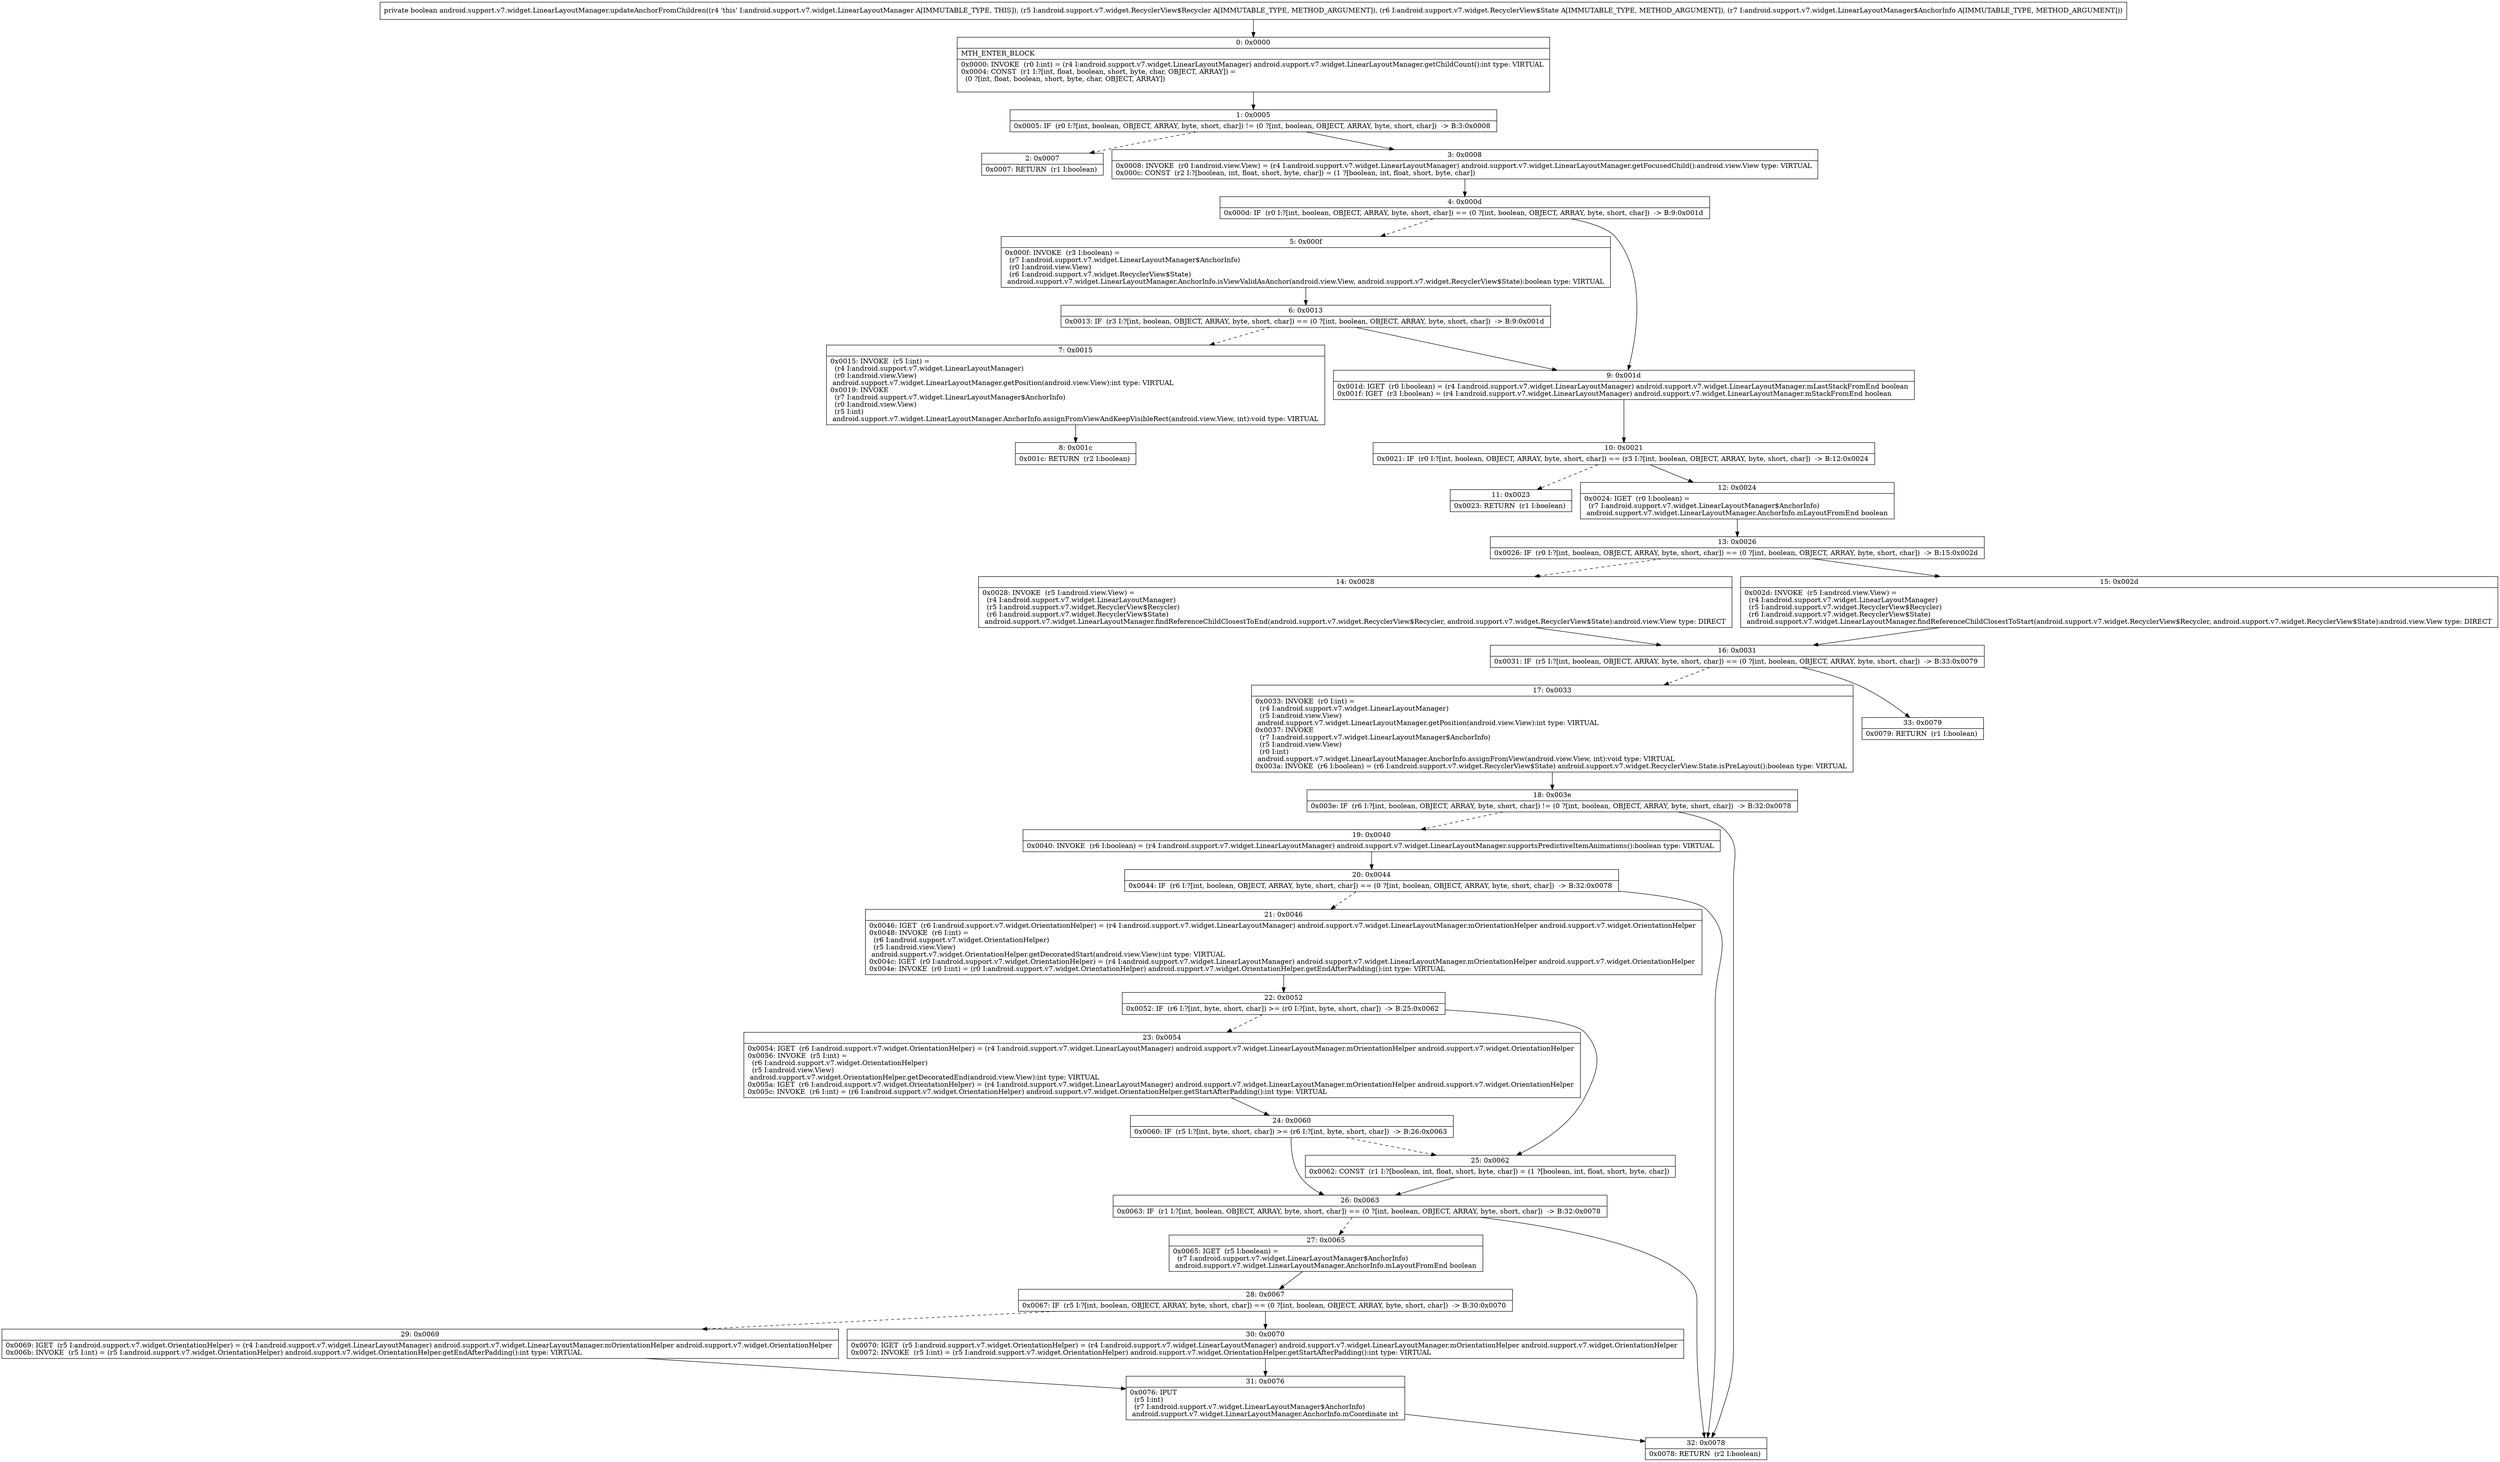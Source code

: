 digraph "CFG forandroid.support.v7.widget.LinearLayoutManager.updateAnchorFromChildren(Landroid\/support\/v7\/widget\/RecyclerView$Recycler;Landroid\/support\/v7\/widget\/RecyclerView$State;Landroid\/support\/v7\/widget\/LinearLayoutManager$AnchorInfo;)Z" {
Node_0 [shape=record,label="{0\:\ 0x0000|MTH_ENTER_BLOCK\l|0x0000: INVOKE  (r0 I:int) = (r4 I:android.support.v7.widget.LinearLayoutManager) android.support.v7.widget.LinearLayoutManager.getChildCount():int type: VIRTUAL \l0x0004: CONST  (r1 I:?[int, float, boolean, short, byte, char, OBJECT, ARRAY]) = \l  (0 ?[int, float, boolean, short, byte, char, OBJECT, ARRAY])\l \l}"];
Node_1 [shape=record,label="{1\:\ 0x0005|0x0005: IF  (r0 I:?[int, boolean, OBJECT, ARRAY, byte, short, char]) != (0 ?[int, boolean, OBJECT, ARRAY, byte, short, char])  \-\> B:3:0x0008 \l}"];
Node_2 [shape=record,label="{2\:\ 0x0007|0x0007: RETURN  (r1 I:boolean) \l}"];
Node_3 [shape=record,label="{3\:\ 0x0008|0x0008: INVOKE  (r0 I:android.view.View) = (r4 I:android.support.v7.widget.LinearLayoutManager) android.support.v7.widget.LinearLayoutManager.getFocusedChild():android.view.View type: VIRTUAL \l0x000c: CONST  (r2 I:?[boolean, int, float, short, byte, char]) = (1 ?[boolean, int, float, short, byte, char]) \l}"];
Node_4 [shape=record,label="{4\:\ 0x000d|0x000d: IF  (r0 I:?[int, boolean, OBJECT, ARRAY, byte, short, char]) == (0 ?[int, boolean, OBJECT, ARRAY, byte, short, char])  \-\> B:9:0x001d \l}"];
Node_5 [shape=record,label="{5\:\ 0x000f|0x000f: INVOKE  (r3 I:boolean) = \l  (r7 I:android.support.v7.widget.LinearLayoutManager$AnchorInfo)\l  (r0 I:android.view.View)\l  (r6 I:android.support.v7.widget.RecyclerView$State)\l android.support.v7.widget.LinearLayoutManager.AnchorInfo.isViewValidAsAnchor(android.view.View, android.support.v7.widget.RecyclerView$State):boolean type: VIRTUAL \l}"];
Node_6 [shape=record,label="{6\:\ 0x0013|0x0013: IF  (r3 I:?[int, boolean, OBJECT, ARRAY, byte, short, char]) == (0 ?[int, boolean, OBJECT, ARRAY, byte, short, char])  \-\> B:9:0x001d \l}"];
Node_7 [shape=record,label="{7\:\ 0x0015|0x0015: INVOKE  (r5 I:int) = \l  (r4 I:android.support.v7.widget.LinearLayoutManager)\l  (r0 I:android.view.View)\l android.support.v7.widget.LinearLayoutManager.getPosition(android.view.View):int type: VIRTUAL \l0x0019: INVOKE  \l  (r7 I:android.support.v7.widget.LinearLayoutManager$AnchorInfo)\l  (r0 I:android.view.View)\l  (r5 I:int)\l android.support.v7.widget.LinearLayoutManager.AnchorInfo.assignFromViewAndKeepVisibleRect(android.view.View, int):void type: VIRTUAL \l}"];
Node_8 [shape=record,label="{8\:\ 0x001c|0x001c: RETURN  (r2 I:boolean) \l}"];
Node_9 [shape=record,label="{9\:\ 0x001d|0x001d: IGET  (r0 I:boolean) = (r4 I:android.support.v7.widget.LinearLayoutManager) android.support.v7.widget.LinearLayoutManager.mLastStackFromEnd boolean \l0x001f: IGET  (r3 I:boolean) = (r4 I:android.support.v7.widget.LinearLayoutManager) android.support.v7.widget.LinearLayoutManager.mStackFromEnd boolean \l}"];
Node_10 [shape=record,label="{10\:\ 0x0021|0x0021: IF  (r0 I:?[int, boolean, OBJECT, ARRAY, byte, short, char]) == (r3 I:?[int, boolean, OBJECT, ARRAY, byte, short, char])  \-\> B:12:0x0024 \l}"];
Node_11 [shape=record,label="{11\:\ 0x0023|0x0023: RETURN  (r1 I:boolean) \l}"];
Node_12 [shape=record,label="{12\:\ 0x0024|0x0024: IGET  (r0 I:boolean) = \l  (r7 I:android.support.v7.widget.LinearLayoutManager$AnchorInfo)\l android.support.v7.widget.LinearLayoutManager.AnchorInfo.mLayoutFromEnd boolean \l}"];
Node_13 [shape=record,label="{13\:\ 0x0026|0x0026: IF  (r0 I:?[int, boolean, OBJECT, ARRAY, byte, short, char]) == (0 ?[int, boolean, OBJECT, ARRAY, byte, short, char])  \-\> B:15:0x002d \l}"];
Node_14 [shape=record,label="{14\:\ 0x0028|0x0028: INVOKE  (r5 I:android.view.View) = \l  (r4 I:android.support.v7.widget.LinearLayoutManager)\l  (r5 I:android.support.v7.widget.RecyclerView$Recycler)\l  (r6 I:android.support.v7.widget.RecyclerView$State)\l android.support.v7.widget.LinearLayoutManager.findReferenceChildClosestToEnd(android.support.v7.widget.RecyclerView$Recycler, android.support.v7.widget.RecyclerView$State):android.view.View type: DIRECT \l}"];
Node_15 [shape=record,label="{15\:\ 0x002d|0x002d: INVOKE  (r5 I:android.view.View) = \l  (r4 I:android.support.v7.widget.LinearLayoutManager)\l  (r5 I:android.support.v7.widget.RecyclerView$Recycler)\l  (r6 I:android.support.v7.widget.RecyclerView$State)\l android.support.v7.widget.LinearLayoutManager.findReferenceChildClosestToStart(android.support.v7.widget.RecyclerView$Recycler, android.support.v7.widget.RecyclerView$State):android.view.View type: DIRECT \l}"];
Node_16 [shape=record,label="{16\:\ 0x0031|0x0031: IF  (r5 I:?[int, boolean, OBJECT, ARRAY, byte, short, char]) == (0 ?[int, boolean, OBJECT, ARRAY, byte, short, char])  \-\> B:33:0x0079 \l}"];
Node_17 [shape=record,label="{17\:\ 0x0033|0x0033: INVOKE  (r0 I:int) = \l  (r4 I:android.support.v7.widget.LinearLayoutManager)\l  (r5 I:android.view.View)\l android.support.v7.widget.LinearLayoutManager.getPosition(android.view.View):int type: VIRTUAL \l0x0037: INVOKE  \l  (r7 I:android.support.v7.widget.LinearLayoutManager$AnchorInfo)\l  (r5 I:android.view.View)\l  (r0 I:int)\l android.support.v7.widget.LinearLayoutManager.AnchorInfo.assignFromView(android.view.View, int):void type: VIRTUAL \l0x003a: INVOKE  (r6 I:boolean) = (r6 I:android.support.v7.widget.RecyclerView$State) android.support.v7.widget.RecyclerView.State.isPreLayout():boolean type: VIRTUAL \l}"];
Node_18 [shape=record,label="{18\:\ 0x003e|0x003e: IF  (r6 I:?[int, boolean, OBJECT, ARRAY, byte, short, char]) != (0 ?[int, boolean, OBJECT, ARRAY, byte, short, char])  \-\> B:32:0x0078 \l}"];
Node_19 [shape=record,label="{19\:\ 0x0040|0x0040: INVOKE  (r6 I:boolean) = (r4 I:android.support.v7.widget.LinearLayoutManager) android.support.v7.widget.LinearLayoutManager.supportsPredictiveItemAnimations():boolean type: VIRTUAL \l}"];
Node_20 [shape=record,label="{20\:\ 0x0044|0x0044: IF  (r6 I:?[int, boolean, OBJECT, ARRAY, byte, short, char]) == (0 ?[int, boolean, OBJECT, ARRAY, byte, short, char])  \-\> B:32:0x0078 \l}"];
Node_21 [shape=record,label="{21\:\ 0x0046|0x0046: IGET  (r6 I:android.support.v7.widget.OrientationHelper) = (r4 I:android.support.v7.widget.LinearLayoutManager) android.support.v7.widget.LinearLayoutManager.mOrientationHelper android.support.v7.widget.OrientationHelper \l0x0048: INVOKE  (r6 I:int) = \l  (r6 I:android.support.v7.widget.OrientationHelper)\l  (r5 I:android.view.View)\l android.support.v7.widget.OrientationHelper.getDecoratedStart(android.view.View):int type: VIRTUAL \l0x004c: IGET  (r0 I:android.support.v7.widget.OrientationHelper) = (r4 I:android.support.v7.widget.LinearLayoutManager) android.support.v7.widget.LinearLayoutManager.mOrientationHelper android.support.v7.widget.OrientationHelper \l0x004e: INVOKE  (r0 I:int) = (r0 I:android.support.v7.widget.OrientationHelper) android.support.v7.widget.OrientationHelper.getEndAfterPadding():int type: VIRTUAL \l}"];
Node_22 [shape=record,label="{22\:\ 0x0052|0x0052: IF  (r6 I:?[int, byte, short, char]) \>= (r0 I:?[int, byte, short, char])  \-\> B:25:0x0062 \l}"];
Node_23 [shape=record,label="{23\:\ 0x0054|0x0054: IGET  (r6 I:android.support.v7.widget.OrientationHelper) = (r4 I:android.support.v7.widget.LinearLayoutManager) android.support.v7.widget.LinearLayoutManager.mOrientationHelper android.support.v7.widget.OrientationHelper \l0x0056: INVOKE  (r5 I:int) = \l  (r6 I:android.support.v7.widget.OrientationHelper)\l  (r5 I:android.view.View)\l android.support.v7.widget.OrientationHelper.getDecoratedEnd(android.view.View):int type: VIRTUAL \l0x005a: IGET  (r6 I:android.support.v7.widget.OrientationHelper) = (r4 I:android.support.v7.widget.LinearLayoutManager) android.support.v7.widget.LinearLayoutManager.mOrientationHelper android.support.v7.widget.OrientationHelper \l0x005c: INVOKE  (r6 I:int) = (r6 I:android.support.v7.widget.OrientationHelper) android.support.v7.widget.OrientationHelper.getStartAfterPadding():int type: VIRTUAL \l}"];
Node_24 [shape=record,label="{24\:\ 0x0060|0x0060: IF  (r5 I:?[int, byte, short, char]) \>= (r6 I:?[int, byte, short, char])  \-\> B:26:0x0063 \l}"];
Node_25 [shape=record,label="{25\:\ 0x0062|0x0062: CONST  (r1 I:?[boolean, int, float, short, byte, char]) = (1 ?[boolean, int, float, short, byte, char]) \l}"];
Node_26 [shape=record,label="{26\:\ 0x0063|0x0063: IF  (r1 I:?[int, boolean, OBJECT, ARRAY, byte, short, char]) == (0 ?[int, boolean, OBJECT, ARRAY, byte, short, char])  \-\> B:32:0x0078 \l}"];
Node_27 [shape=record,label="{27\:\ 0x0065|0x0065: IGET  (r5 I:boolean) = \l  (r7 I:android.support.v7.widget.LinearLayoutManager$AnchorInfo)\l android.support.v7.widget.LinearLayoutManager.AnchorInfo.mLayoutFromEnd boolean \l}"];
Node_28 [shape=record,label="{28\:\ 0x0067|0x0067: IF  (r5 I:?[int, boolean, OBJECT, ARRAY, byte, short, char]) == (0 ?[int, boolean, OBJECT, ARRAY, byte, short, char])  \-\> B:30:0x0070 \l}"];
Node_29 [shape=record,label="{29\:\ 0x0069|0x0069: IGET  (r5 I:android.support.v7.widget.OrientationHelper) = (r4 I:android.support.v7.widget.LinearLayoutManager) android.support.v7.widget.LinearLayoutManager.mOrientationHelper android.support.v7.widget.OrientationHelper \l0x006b: INVOKE  (r5 I:int) = (r5 I:android.support.v7.widget.OrientationHelper) android.support.v7.widget.OrientationHelper.getEndAfterPadding():int type: VIRTUAL \l}"];
Node_30 [shape=record,label="{30\:\ 0x0070|0x0070: IGET  (r5 I:android.support.v7.widget.OrientationHelper) = (r4 I:android.support.v7.widget.LinearLayoutManager) android.support.v7.widget.LinearLayoutManager.mOrientationHelper android.support.v7.widget.OrientationHelper \l0x0072: INVOKE  (r5 I:int) = (r5 I:android.support.v7.widget.OrientationHelper) android.support.v7.widget.OrientationHelper.getStartAfterPadding():int type: VIRTUAL \l}"];
Node_31 [shape=record,label="{31\:\ 0x0076|0x0076: IPUT  \l  (r5 I:int)\l  (r7 I:android.support.v7.widget.LinearLayoutManager$AnchorInfo)\l android.support.v7.widget.LinearLayoutManager.AnchorInfo.mCoordinate int \l}"];
Node_32 [shape=record,label="{32\:\ 0x0078|0x0078: RETURN  (r2 I:boolean) \l}"];
Node_33 [shape=record,label="{33\:\ 0x0079|0x0079: RETURN  (r1 I:boolean) \l}"];
MethodNode[shape=record,label="{private boolean android.support.v7.widget.LinearLayoutManager.updateAnchorFromChildren((r4 'this' I:android.support.v7.widget.LinearLayoutManager A[IMMUTABLE_TYPE, THIS]), (r5 I:android.support.v7.widget.RecyclerView$Recycler A[IMMUTABLE_TYPE, METHOD_ARGUMENT]), (r6 I:android.support.v7.widget.RecyclerView$State A[IMMUTABLE_TYPE, METHOD_ARGUMENT]), (r7 I:android.support.v7.widget.LinearLayoutManager$AnchorInfo A[IMMUTABLE_TYPE, METHOD_ARGUMENT])) }"];
MethodNode -> Node_0;
Node_0 -> Node_1;
Node_1 -> Node_2[style=dashed];
Node_1 -> Node_3;
Node_3 -> Node_4;
Node_4 -> Node_5[style=dashed];
Node_4 -> Node_9;
Node_5 -> Node_6;
Node_6 -> Node_7[style=dashed];
Node_6 -> Node_9;
Node_7 -> Node_8;
Node_9 -> Node_10;
Node_10 -> Node_11[style=dashed];
Node_10 -> Node_12;
Node_12 -> Node_13;
Node_13 -> Node_14[style=dashed];
Node_13 -> Node_15;
Node_14 -> Node_16;
Node_15 -> Node_16;
Node_16 -> Node_17[style=dashed];
Node_16 -> Node_33;
Node_17 -> Node_18;
Node_18 -> Node_19[style=dashed];
Node_18 -> Node_32;
Node_19 -> Node_20;
Node_20 -> Node_21[style=dashed];
Node_20 -> Node_32;
Node_21 -> Node_22;
Node_22 -> Node_23[style=dashed];
Node_22 -> Node_25;
Node_23 -> Node_24;
Node_24 -> Node_25[style=dashed];
Node_24 -> Node_26;
Node_25 -> Node_26;
Node_26 -> Node_27[style=dashed];
Node_26 -> Node_32;
Node_27 -> Node_28;
Node_28 -> Node_29[style=dashed];
Node_28 -> Node_30;
Node_29 -> Node_31;
Node_30 -> Node_31;
Node_31 -> Node_32;
}

